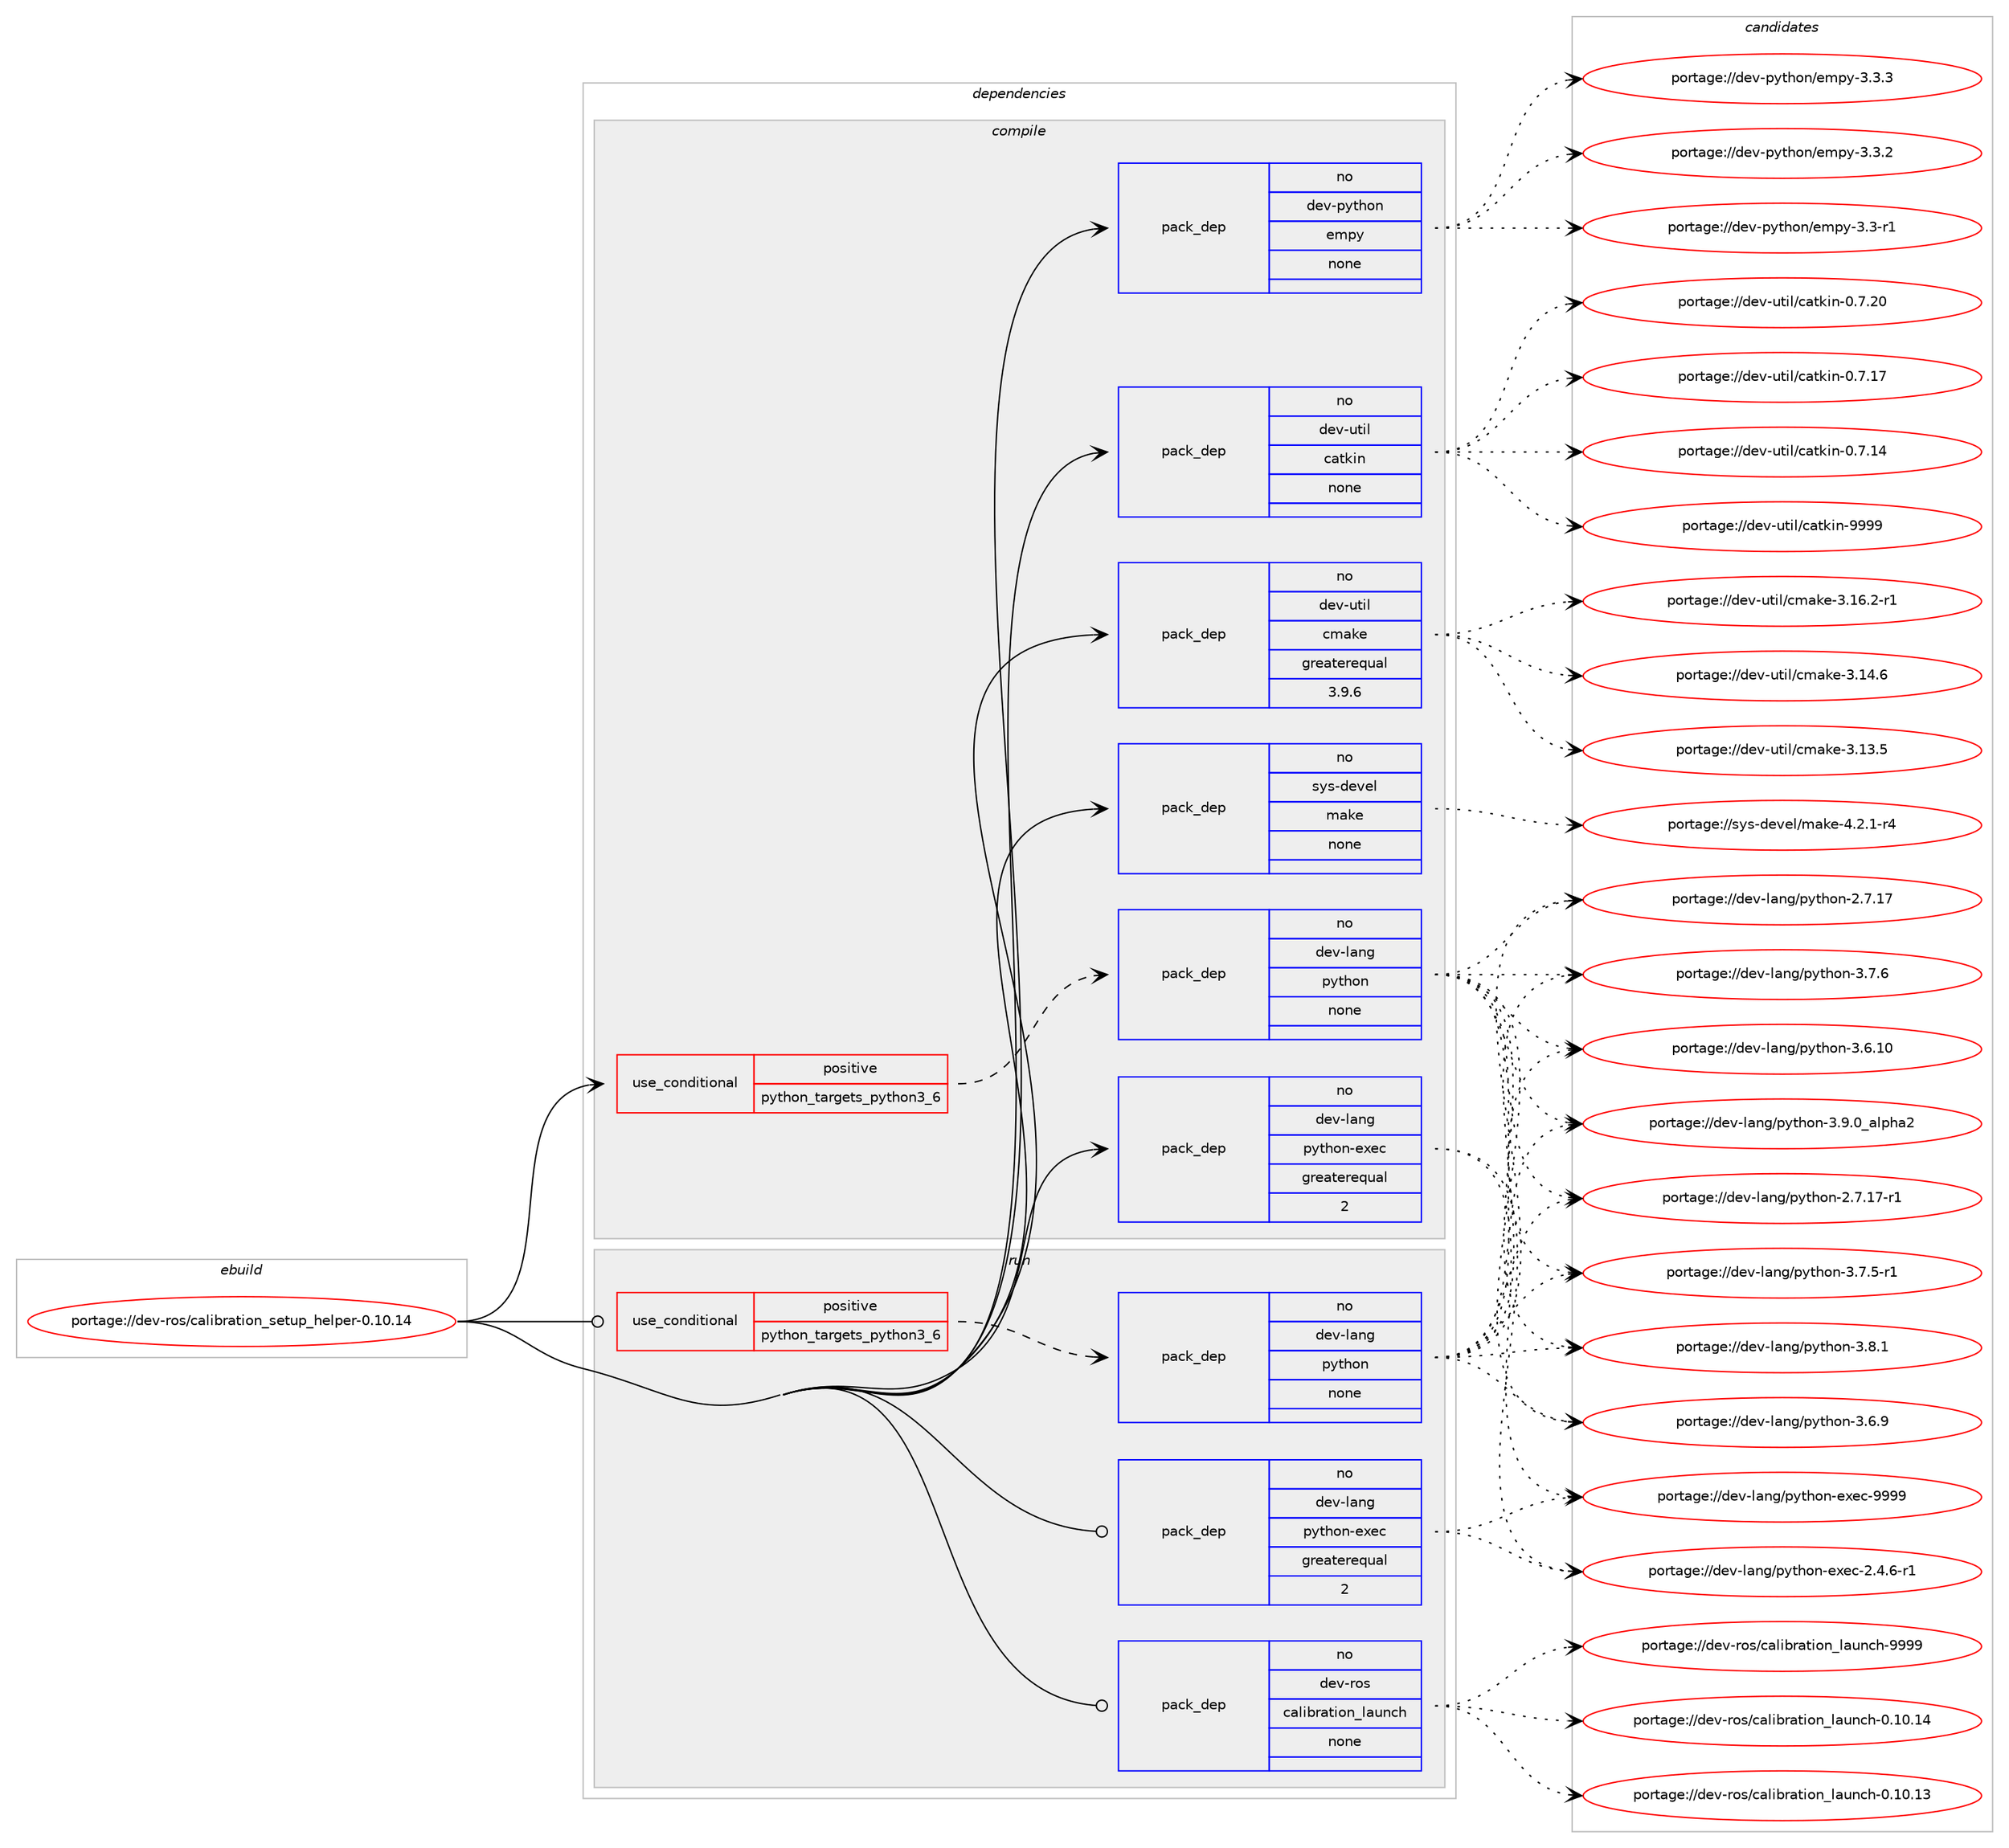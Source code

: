digraph prolog {

# *************
# Graph options
# *************

newrank=true;
concentrate=true;
compound=true;
graph [rankdir=LR,fontname=Helvetica,fontsize=10,ranksep=1.5];#, ranksep=2.5, nodesep=0.2];
edge  [arrowhead=vee];
node  [fontname=Helvetica,fontsize=10];

# **********
# The ebuild
# **********

subgraph cluster_leftcol {
color=gray;
label=<<i>ebuild</i>>;
id [label="portage://dev-ros/calibration_setup_helper-0.10.14", color=red, width=4, href="../dev-ros/calibration_setup_helper-0.10.14.svg"];
}

# ****************
# The dependencies
# ****************

subgraph cluster_midcol {
color=gray;
label=<<i>dependencies</i>>;
subgraph cluster_compile {
fillcolor="#eeeeee";
style=filled;
label=<<i>compile</i>>;
subgraph cond101577 {
dependency409452 [label=<<TABLE BORDER="0" CELLBORDER="1" CELLSPACING="0" CELLPADDING="4"><TR><TD ROWSPAN="3" CELLPADDING="10">use_conditional</TD></TR><TR><TD>positive</TD></TR><TR><TD>python_targets_python3_6</TD></TR></TABLE>>, shape=none, color=red];
subgraph pack303000 {
dependency409453 [label=<<TABLE BORDER="0" CELLBORDER="1" CELLSPACING="0" CELLPADDING="4" WIDTH="220"><TR><TD ROWSPAN="6" CELLPADDING="30">pack_dep</TD></TR><TR><TD WIDTH="110">no</TD></TR><TR><TD>dev-lang</TD></TR><TR><TD>python</TD></TR><TR><TD>none</TD></TR><TR><TD></TD></TR></TABLE>>, shape=none, color=blue];
}
dependency409452:e -> dependency409453:w [weight=20,style="dashed",arrowhead="vee"];
}
id:e -> dependency409452:w [weight=20,style="solid",arrowhead="vee"];
subgraph pack303001 {
dependency409454 [label=<<TABLE BORDER="0" CELLBORDER="1" CELLSPACING="0" CELLPADDING="4" WIDTH="220"><TR><TD ROWSPAN="6" CELLPADDING="30">pack_dep</TD></TR><TR><TD WIDTH="110">no</TD></TR><TR><TD>dev-lang</TD></TR><TR><TD>python-exec</TD></TR><TR><TD>greaterequal</TD></TR><TR><TD>2</TD></TR></TABLE>>, shape=none, color=blue];
}
id:e -> dependency409454:w [weight=20,style="solid",arrowhead="vee"];
subgraph pack303002 {
dependency409455 [label=<<TABLE BORDER="0" CELLBORDER="1" CELLSPACING="0" CELLPADDING="4" WIDTH="220"><TR><TD ROWSPAN="6" CELLPADDING="30">pack_dep</TD></TR><TR><TD WIDTH="110">no</TD></TR><TR><TD>dev-python</TD></TR><TR><TD>empy</TD></TR><TR><TD>none</TD></TR><TR><TD></TD></TR></TABLE>>, shape=none, color=blue];
}
id:e -> dependency409455:w [weight=20,style="solid",arrowhead="vee"];
subgraph pack303003 {
dependency409456 [label=<<TABLE BORDER="0" CELLBORDER="1" CELLSPACING="0" CELLPADDING="4" WIDTH="220"><TR><TD ROWSPAN="6" CELLPADDING="30">pack_dep</TD></TR><TR><TD WIDTH="110">no</TD></TR><TR><TD>dev-util</TD></TR><TR><TD>catkin</TD></TR><TR><TD>none</TD></TR><TR><TD></TD></TR></TABLE>>, shape=none, color=blue];
}
id:e -> dependency409456:w [weight=20,style="solid",arrowhead="vee"];
subgraph pack303004 {
dependency409457 [label=<<TABLE BORDER="0" CELLBORDER="1" CELLSPACING="0" CELLPADDING="4" WIDTH="220"><TR><TD ROWSPAN="6" CELLPADDING="30">pack_dep</TD></TR><TR><TD WIDTH="110">no</TD></TR><TR><TD>dev-util</TD></TR><TR><TD>cmake</TD></TR><TR><TD>greaterequal</TD></TR><TR><TD>3.9.6</TD></TR></TABLE>>, shape=none, color=blue];
}
id:e -> dependency409457:w [weight=20,style="solid",arrowhead="vee"];
subgraph pack303005 {
dependency409458 [label=<<TABLE BORDER="0" CELLBORDER="1" CELLSPACING="0" CELLPADDING="4" WIDTH="220"><TR><TD ROWSPAN="6" CELLPADDING="30">pack_dep</TD></TR><TR><TD WIDTH="110">no</TD></TR><TR><TD>sys-devel</TD></TR><TR><TD>make</TD></TR><TR><TD>none</TD></TR><TR><TD></TD></TR></TABLE>>, shape=none, color=blue];
}
id:e -> dependency409458:w [weight=20,style="solid",arrowhead="vee"];
}
subgraph cluster_compileandrun {
fillcolor="#eeeeee";
style=filled;
label=<<i>compile and run</i>>;
}
subgraph cluster_run {
fillcolor="#eeeeee";
style=filled;
label=<<i>run</i>>;
subgraph cond101578 {
dependency409459 [label=<<TABLE BORDER="0" CELLBORDER="1" CELLSPACING="0" CELLPADDING="4"><TR><TD ROWSPAN="3" CELLPADDING="10">use_conditional</TD></TR><TR><TD>positive</TD></TR><TR><TD>python_targets_python3_6</TD></TR></TABLE>>, shape=none, color=red];
subgraph pack303006 {
dependency409460 [label=<<TABLE BORDER="0" CELLBORDER="1" CELLSPACING="0" CELLPADDING="4" WIDTH="220"><TR><TD ROWSPAN="6" CELLPADDING="30">pack_dep</TD></TR><TR><TD WIDTH="110">no</TD></TR><TR><TD>dev-lang</TD></TR><TR><TD>python</TD></TR><TR><TD>none</TD></TR><TR><TD></TD></TR></TABLE>>, shape=none, color=blue];
}
dependency409459:e -> dependency409460:w [weight=20,style="dashed",arrowhead="vee"];
}
id:e -> dependency409459:w [weight=20,style="solid",arrowhead="odot"];
subgraph pack303007 {
dependency409461 [label=<<TABLE BORDER="0" CELLBORDER="1" CELLSPACING="0" CELLPADDING="4" WIDTH="220"><TR><TD ROWSPAN="6" CELLPADDING="30">pack_dep</TD></TR><TR><TD WIDTH="110">no</TD></TR><TR><TD>dev-lang</TD></TR><TR><TD>python-exec</TD></TR><TR><TD>greaterequal</TD></TR><TR><TD>2</TD></TR></TABLE>>, shape=none, color=blue];
}
id:e -> dependency409461:w [weight=20,style="solid",arrowhead="odot"];
subgraph pack303008 {
dependency409462 [label=<<TABLE BORDER="0" CELLBORDER="1" CELLSPACING="0" CELLPADDING="4" WIDTH="220"><TR><TD ROWSPAN="6" CELLPADDING="30">pack_dep</TD></TR><TR><TD WIDTH="110">no</TD></TR><TR><TD>dev-ros</TD></TR><TR><TD>calibration_launch</TD></TR><TR><TD>none</TD></TR><TR><TD></TD></TR></TABLE>>, shape=none, color=blue];
}
id:e -> dependency409462:w [weight=20,style="solid",arrowhead="odot"];
}
}

# **************
# The candidates
# **************

subgraph cluster_choices {
rank=same;
color=gray;
label=<<i>candidates</i>>;

subgraph choice303000 {
color=black;
nodesep=1;
choice10010111845108971101034711212111610411111045514657464895971081121049750 [label="portage://dev-lang/python-3.9.0_alpha2", color=red, width=4,href="../dev-lang/python-3.9.0_alpha2.svg"];
choice100101118451089711010347112121116104111110455146564649 [label="portage://dev-lang/python-3.8.1", color=red, width=4,href="../dev-lang/python-3.8.1.svg"];
choice100101118451089711010347112121116104111110455146554654 [label="portage://dev-lang/python-3.7.6", color=red, width=4,href="../dev-lang/python-3.7.6.svg"];
choice1001011184510897110103471121211161041111104551465546534511449 [label="portage://dev-lang/python-3.7.5-r1", color=red, width=4,href="../dev-lang/python-3.7.5-r1.svg"];
choice100101118451089711010347112121116104111110455146544657 [label="portage://dev-lang/python-3.6.9", color=red, width=4,href="../dev-lang/python-3.6.9.svg"];
choice10010111845108971101034711212111610411111045514654464948 [label="portage://dev-lang/python-3.6.10", color=red, width=4,href="../dev-lang/python-3.6.10.svg"];
choice100101118451089711010347112121116104111110455046554649554511449 [label="portage://dev-lang/python-2.7.17-r1", color=red, width=4,href="../dev-lang/python-2.7.17-r1.svg"];
choice10010111845108971101034711212111610411111045504655464955 [label="portage://dev-lang/python-2.7.17", color=red, width=4,href="../dev-lang/python-2.7.17.svg"];
dependency409453:e -> choice10010111845108971101034711212111610411111045514657464895971081121049750:w [style=dotted,weight="100"];
dependency409453:e -> choice100101118451089711010347112121116104111110455146564649:w [style=dotted,weight="100"];
dependency409453:e -> choice100101118451089711010347112121116104111110455146554654:w [style=dotted,weight="100"];
dependency409453:e -> choice1001011184510897110103471121211161041111104551465546534511449:w [style=dotted,weight="100"];
dependency409453:e -> choice100101118451089711010347112121116104111110455146544657:w [style=dotted,weight="100"];
dependency409453:e -> choice10010111845108971101034711212111610411111045514654464948:w [style=dotted,weight="100"];
dependency409453:e -> choice100101118451089711010347112121116104111110455046554649554511449:w [style=dotted,weight="100"];
dependency409453:e -> choice10010111845108971101034711212111610411111045504655464955:w [style=dotted,weight="100"];
}
subgraph choice303001 {
color=black;
nodesep=1;
choice10010111845108971101034711212111610411111045101120101994557575757 [label="portage://dev-lang/python-exec-9999", color=red, width=4,href="../dev-lang/python-exec-9999.svg"];
choice10010111845108971101034711212111610411111045101120101994550465246544511449 [label="portage://dev-lang/python-exec-2.4.6-r1", color=red, width=4,href="../dev-lang/python-exec-2.4.6-r1.svg"];
dependency409454:e -> choice10010111845108971101034711212111610411111045101120101994557575757:w [style=dotted,weight="100"];
dependency409454:e -> choice10010111845108971101034711212111610411111045101120101994550465246544511449:w [style=dotted,weight="100"];
}
subgraph choice303002 {
color=black;
nodesep=1;
choice1001011184511212111610411111047101109112121455146514651 [label="portage://dev-python/empy-3.3.3", color=red, width=4,href="../dev-python/empy-3.3.3.svg"];
choice1001011184511212111610411111047101109112121455146514650 [label="portage://dev-python/empy-3.3.2", color=red, width=4,href="../dev-python/empy-3.3.2.svg"];
choice1001011184511212111610411111047101109112121455146514511449 [label="portage://dev-python/empy-3.3-r1", color=red, width=4,href="../dev-python/empy-3.3-r1.svg"];
dependency409455:e -> choice1001011184511212111610411111047101109112121455146514651:w [style=dotted,weight="100"];
dependency409455:e -> choice1001011184511212111610411111047101109112121455146514650:w [style=dotted,weight="100"];
dependency409455:e -> choice1001011184511212111610411111047101109112121455146514511449:w [style=dotted,weight="100"];
}
subgraph choice303003 {
color=black;
nodesep=1;
choice100101118451171161051084799971161071051104557575757 [label="portage://dev-util/catkin-9999", color=red, width=4,href="../dev-util/catkin-9999.svg"];
choice1001011184511711610510847999711610710511045484655465048 [label="portage://dev-util/catkin-0.7.20", color=red, width=4,href="../dev-util/catkin-0.7.20.svg"];
choice1001011184511711610510847999711610710511045484655464955 [label="portage://dev-util/catkin-0.7.17", color=red, width=4,href="../dev-util/catkin-0.7.17.svg"];
choice1001011184511711610510847999711610710511045484655464952 [label="portage://dev-util/catkin-0.7.14", color=red, width=4,href="../dev-util/catkin-0.7.14.svg"];
dependency409456:e -> choice100101118451171161051084799971161071051104557575757:w [style=dotted,weight="100"];
dependency409456:e -> choice1001011184511711610510847999711610710511045484655465048:w [style=dotted,weight="100"];
dependency409456:e -> choice1001011184511711610510847999711610710511045484655464955:w [style=dotted,weight="100"];
dependency409456:e -> choice1001011184511711610510847999711610710511045484655464952:w [style=dotted,weight="100"];
}
subgraph choice303004 {
color=black;
nodesep=1;
choice10010111845117116105108479910997107101455146495446504511449 [label="portage://dev-util/cmake-3.16.2-r1", color=red, width=4,href="../dev-util/cmake-3.16.2-r1.svg"];
choice1001011184511711610510847991099710710145514649524654 [label="portage://dev-util/cmake-3.14.6", color=red, width=4,href="../dev-util/cmake-3.14.6.svg"];
choice1001011184511711610510847991099710710145514649514653 [label="portage://dev-util/cmake-3.13.5", color=red, width=4,href="../dev-util/cmake-3.13.5.svg"];
dependency409457:e -> choice10010111845117116105108479910997107101455146495446504511449:w [style=dotted,weight="100"];
dependency409457:e -> choice1001011184511711610510847991099710710145514649524654:w [style=dotted,weight="100"];
dependency409457:e -> choice1001011184511711610510847991099710710145514649514653:w [style=dotted,weight="100"];
}
subgraph choice303005 {
color=black;
nodesep=1;
choice1151211154510010111810110847109971071014552465046494511452 [label="portage://sys-devel/make-4.2.1-r4", color=red, width=4,href="../sys-devel/make-4.2.1-r4.svg"];
dependency409458:e -> choice1151211154510010111810110847109971071014552465046494511452:w [style=dotted,weight="100"];
}
subgraph choice303006 {
color=black;
nodesep=1;
choice10010111845108971101034711212111610411111045514657464895971081121049750 [label="portage://dev-lang/python-3.9.0_alpha2", color=red, width=4,href="../dev-lang/python-3.9.0_alpha2.svg"];
choice100101118451089711010347112121116104111110455146564649 [label="portage://dev-lang/python-3.8.1", color=red, width=4,href="../dev-lang/python-3.8.1.svg"];
choice100101118451089711010347112121116104111110455146554654 [label="portage://dev-lang/python-3.7.6", color=red, width=4,href="../dev-lang/python-3.7.6.svg"];
choice1001011184510897110103471121211161041111104551465546534511449 [label="portage://dev-lang/python-3.7.5-r1", color=red, width=4,href="../dev-lang/python-3.7.5-r1.svg"];
choice100101118451089711010347112121116104111110455146544657 [label="portage://dev-lang/python-3.6.9", color=red, width=4,href="../dev-lang/python-3.6.9.svg"];
choice10010111845108971101034711212111610411111045514654464948 [label="portage://dev-lang/python-3.6.10", color=red, width=4,href="../dev-lang/python-3.6.10.svg"];
choice100101118451089711010347112121116104111110455046554649554511449 [label="portage://dev-lang/python-2.7.17-r1", color=red, width=4,href="../dev-lang/python-2.7.17-r1.svg"];
choice10010111845108971101034711212111610411111045504655464955 [label="portage://dev-lang/python-2.7.17", color=red, width=4,href="../dev-lang/python-2.7.17.svg"];
dependency409460:e -> choice10010111845108971101034711212111610411111045514657464895971081121049750:w [style=dotted,weight="100"];
dependency409460:e -> choice100101118451089711010347112121116104111110455146564649:w [style=dotted,weight="100"];
dependency409460:e -> choice100101118451089711010347112121116104111110455146554654:w [style=dotted,weight="100"];
dependency409460:e -> choice1001011184510897110103471121211161041111104551465546534511449:w [style=dotted,weight="100"];
dependency409460:e -> choice100101118451089711010347112121116104111110455146544657:w [style=dotted,weight="100"];
dependency409460:e -> choice10010111845108971101034711212111610411111045514654464948:w [style=dotted,weight="100"];
dependency409460:e -> choice100101118451089711010347112121116104111110455046554649554511449:w [style=dotted,weight="100"];
dependency409460:e -> choice10010111845108971101034711212111610411111045504655464955:w [style=dotted,weight="100"];
}
subgraph choice303007 {
color=black;
nodesep=1;
choice10010111845108971101034711212111610411111045101120101994557575757 [label="portage://dev-lang/python-exec-9999", color=red, width=4,href="../dev-lang/python-exec-9999.svg"];
choice10010111845108971101034711212111610411111045101120101994550465246544511449 [label="portage://dev-lang/python-exec-2.4.6-r1", color=red, width=4,href="../dev-lang/python-exec-2.4.6-r1.svg"];
dependency409461:e -> choice10010111845108971101034711212111610411111045101120101994557575757:w [style=dotted,weight="100"];
dependency409461:e -> choice10010111845108971101034711212111610411111045101120101994550465246544511449:w [style=dotted,weight="100"];
}
subgraph choice303008 {
color=black;
nodesep=1;
choice1001011184511411111547999710810598114971161051111109510897117110991044557575757 [label="portage://dev-ros/calibration_launch-9999", color=red, width=4,href="../dev-ros/calibration_launch-9999.svg"];
choice1001011184511411111547999710810598114971161051111109510897117110991044548464948464952 [label="portage://dev-ros/calibration_launch-0.10.14", color=red, width=4,href="../dev-ros/calibration_launch-0.10.14.svg"];
choice1001011184511411111547999710810598114971161051111109510897117110991044548464948464951 [label="portage://dev-ros/calibration_launch-0.10.13", color=red, width=4,href="../dev-ros/calibration_launch-0.10.13.svg"];
dependency409462:e -> choice1001011184511411111547999710810598114971161051111109510897117110991044557575757:w [style=dotted,weight="100"];
dependency409462:e -> choice1001011184511411111547999710810598114971161051111109510897117110991044548464948464952:w [style=dotted,weight="100"];
dependency409462:e -> choice1001011184511411111547999710810598114971161051111109510897117110991044548464948464951:w [style=dotted,weight="100"];
}
}

}
